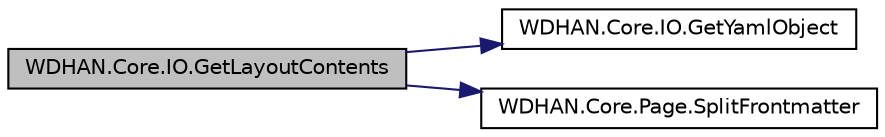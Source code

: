 digraph "WDHAN.Core.IO.GetLayoutContents"
{
 // LATEX_PDF_SIZE
  edge [fontname="Helvetica",fontsize="10",labelfontname="Helvetica",labelfontsize="10"];
  node [fontname="Helvetica",fontsize="10",shape=record];
  rankdir="LR";
  Node1 [label="WDHAN.Core.IO.GetLayoutContents",height=0.2,width=0.4,color="black", fillcolor="grey75", style="filled", fontcolor="black",tooltip="Get the contents of Layouts recursively"];
  Node1 -> Node2 [color="midnightblue",fontsize="10",style="solid",fontname="Helvetica"];
  Node2 [label="WDHAN.Core.IO.GetYamlObject",height=0.2,width=0.4,color="black", fillcolor="white", style="filled",URL="$class_w_d_h_a_n_1_1_core_1_1_i_o.html#ae601581880f278d00414777200cb917f",tooltip="Convert YAML data into JObject"];
  Node1 -> Node3 [color="midnightblue",fontsize="10",style="solid",fontname="Helvetica"];
  Node3 [label="WDHAN.Core.Page.SplitFrontmatter",height=0.2,width=0.4,color="black", fillcolor="white", style="filled",URL="$class_w_d_h_a_n_1_1_core_1_1_page.html#ad29b5db3fd83f70d5756e3dc3b7c67e1",tooltip="Gets the YAML of the frontmatter for a given page"];
}
